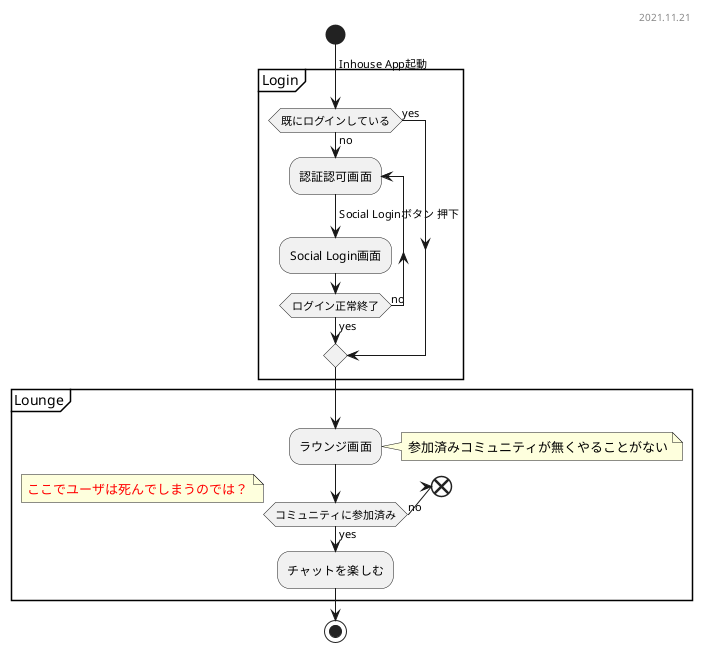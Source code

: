 @startuml 00_activity
header 2021.11.21

start
-> Inhouse App起動;

partition "Login" {
    if (既にログインしている) then (yes)
    else (no)
        repeat :認証認可画面;
            -> Social Loginボタン 押下;
            :Social Login画面;
        repeat while (ログイン正常終了) is (no) not (yes) 
    endif
}

partition "Lounge" {
    :ラウンジ画面;
    note right
        参加済みコミュニティが無くやることがない
    end note
    if (コミュニティに参加済み) then (yes)
        :チャットを楽しむ;
    else (no)
        note right : <color:red>ここでユーザは死んでしまうのでは？
        end
    endif
}

stop

@enduml

